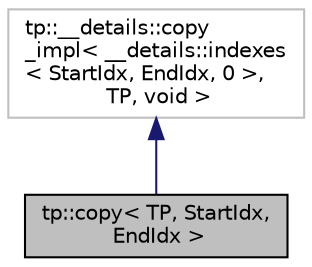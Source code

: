 digraph "tp::copy&lt; TP, StartIdx, EndIdx &gt;"
{
 // LATEX_PDF_SIZE
  edge [fontname="Helvetica",fontsize="10",labelfontname="Helvetica",labelfontsize="10"];
  node [fontname="Helvetica",fontsize="10",shape=record];
  Node1 [label="tp::copy\< TP, StartIdx,\l EndIdx \>",height=0.2,width=0.4,color="black", fillcolor="grey75", style="filled", fontcolor="black",tooltip="Constructs new type_pack with the elements of other type_pack."];
  Node2 -> Node1 [dir="back",color="midnightblue",fontsize="10",style="solid",fontname="Helvetica"];
  Node2 [label="tp::__details::copy\l_impl\< __details::indexes\l\< StartIdx, EndIdx, 0 \>,\l TP, void \>",height=0.2,width=0.4,color="grey75", fillcolor="white", style="filled",tooltip=" "];
}
